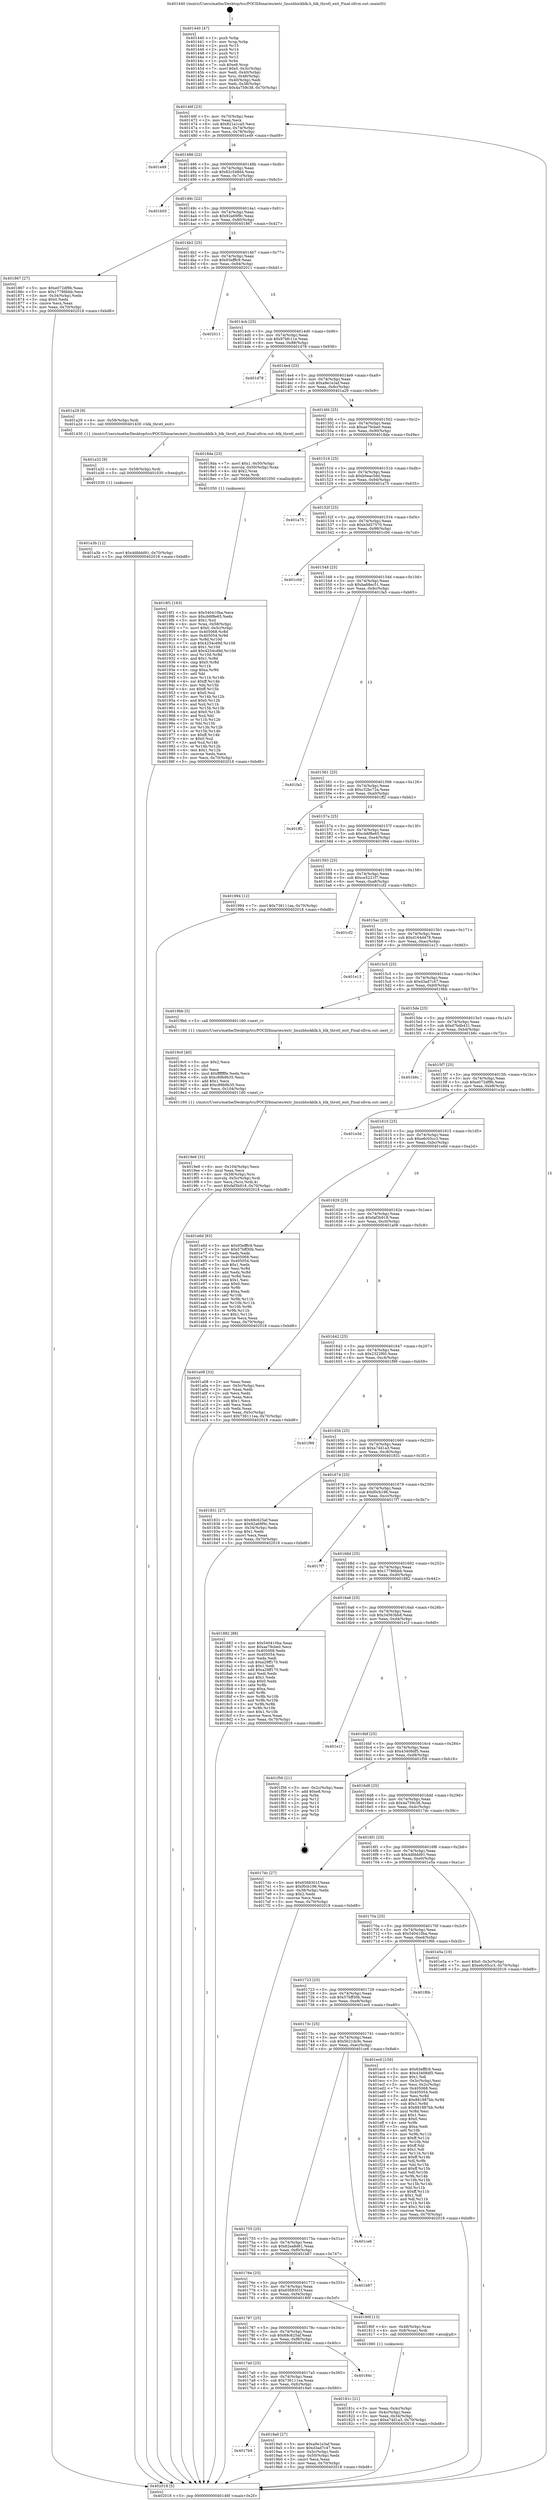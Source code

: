 digraph "0x401440" {
  label = "0x401440 (/mnt/c/Users/mathe/Desktop/tcc/POCII/binaries/extr_linuxblockblk.h_blk_throtl_exit_Final-ollvm.out::main(0))"
  labelloc = "t"
  node[shape=record]

  Entry [label="",width=0.3,height=0.3,shape=circle,fillcolor=black,style=filled]
  "0x40146f" [label="{
     0x40146f [23]\l
     | [instrs]\l
     &nbsp;&nbsp;0x40146f \<+3\>: mov -0x70(%rbp),%eax\l
     &nbsp;&nbsp;0x401472 \<+2\>: mov %eax,%ecx\l
     &nbsp;&nbsp;0x401474 \<+6\>: sub $0x821a1ca5,%ecx\l
     &nbsp;&nbsp;0x40147a \<+3\>: mov %eax,-0x74(%rbp)\l
     &nbsp;&nbsp;0x40147d \<+3\>: mov %ecx,-0x78(%rbp)\l
     &nbsp;&nbsp;0x401480 \<+6\>: je 0000000000401e49 \<main+0xa09\>\l
  }"]
  "0x401e49" [label="{
     0x401e49\l
  }", style=dashed]
  "0x401486" [label="{
     0x401486 [22]\l
     | [instrs]\l
     &nbsp;&nbsp;0x401486 \<+5\>: jmp 000000000040148b \<main+0x4b\>\l
     &nbsp;&nbsp;0x40148b \<+3\>: mov -0x74(%rbp),%eax\l
     &nbsp;&nbsp;0x40148e \<+5\>: sub $0x82c548d4,%eax\l
     &nbsp;&nbsp;0x401493 \<+3\>: mov %eax,-0x7c(%rbp)\l
     &nbsp;&nbsp;0x401496 \<+6\>: je 0000000000401b05 \<main+0x6c5\>\l
  }"]
  Exit [label="",width=0.3,height=0.3,shape=circle,fillcolor=black,style=filled,peripheries=2]
  "0x401b05" [label="{
     0x401b05\l
  }", style=dashed]
  "0x40149c" [label="{
     0x40149c [22]\l
     | [instrs]\l
     &nbsp;&nbsp;0x40149c \<+5\>: jmp 00000000004014a1 \<main+0x61\>\l
     &nbsp;&nbsp;0x4014a1 \<+3\>: mov -0x74(%rbp),%eax\l
     &nbsp;&nbsp;0x4014a4 \<+5\>: sub $0x92a69f9c,%eax\l
     &nbsp;&nbsp;0x4014a9 \<+3\>: mov %eax,-0x80(%rbp)\l
     &nbsp;&nbsp;0x4014ac \<+6\>: je 0000000000401867 \<main+0x427\>\l
  }"]
  "0x401a3b" [label="{
     0x401a3b [12]\l
     | [instrs]\l
     &nbsp;&nbsp;0x401a3b \<+7\>: movl $0x4dfddd91,-0x70(%rbp)\l
     &nbsp;&nbsp;0x401a42 \<+5\>: jmp 0000000000402018 \<main+0xbd8\>\l
  }"]
  "0x401867" [label="{
     0x401867 [27]\l
     | [instrs]\l
     &nbsp;&nbsp;0x401867 \<+5\>: mov $0xe072df9b,%eax\l
     &nbsp;&nbsp;0x40186c \<+5\>: mov $0x17786bbb,%ecx\l
     &nbsp;&nbsp;0x401871 \<+3\>: mov -0x34(%rbp),%edx\l
     &nbsp;&nbsp;0x401874 \<+3\>: cmp $0x0,%edx\l
     &nbsp;&nbsp;0x401877 \<+3\>: cmove %ecx,%eax\l
     &nbsp;&nbsp;0x40187a \<+3\>: mov %eax,-0x70(%rbp)\l
     &nbsp;&nbsp;0x40187d \<+5\>: jmp 0000000000402018 \<main+0xbd8\>\l
  }"]
  "0x4014b2" [label="{
     0x4014b2 [25]\l
     | [instrs]\l
     &nbsp;&nbsp;0x4014b2 \<+5\>: jmp 00000000004014b7 \<main+0x77\>\l
     &nbsp;&nbsp;0x4014b7 \<+3\>: mov -0x74(%rbp),%eax\l
     &nbsp;&nbsp;0x4014ba \<+5\>: sub $0x93efffc9,%eax\l
     &nbsp;&nbsp;0x4014bf \<+6\>: mov %eax,-0x84(%rbp)\l
     &nbsp;&nbsp;0x4014c5 \<+6\>: je 0000000000402011 \<main+0xbd1\>\l
  }"]
  "0x401a32" [label="{
     0x401a32 [9]\l
     | [instrs]\l
     &nbsp;&nbsp;0x401a32 \<+4\>: mov -0x58(%rbp),%rdi\l
     &nbsp;&nbsp;0x401a36 \<+5\>: call 0000000000401030 \<free@plt\>\l
     | [calls]\l
     &nbsp;&nbsp;0x401030 \{1\} (unknown)\l
  }"]
  "0x402011" [label="{
     0x402011\l
  }", style=dashed]
  "0x4014cb" [label="{
     0x4014cb [25]\l
     | [instrs]\l
     &nbsp;&nbsp;0x4014cb \<+5\>: jmp 00000000004014d0 \<main+0x90\>\l
     &nbsp;&nbsp;0x4014d0 \<+3\>: mov -0x74(%rbp),%eax\l
     &nbsp;&nbsp;0x4014d3 \<+5\>: sub $0x97bfc11e,%eax\l
     &nbsp;&nbsp;0x4014d8 \<+6\>: mov %eax,-0x88(%rbp)\l
     &nbsp;&nbsp;0x4014de \<+6\>: je 0000000000401d78 \<main+0x938\>\l
  }"]
  "0x4019e8" [label="{
     0x4019e8 [32]\l
     | [instrs]\l
     &nbsp;&nbsp;0x4019e8 \<+6\>: mov -0x104(%rbp),%ecx\l
     &nbsp;&nbsp;0x4019ee \<+3\>: imul %eax,%ecx\l
     &nbsp;&nbsp;0x4019f1 \<+4\>: mov -0x58(%rbp),%rsi\l
     &nbsp;&nbsp;0x4019f5 \<+4\>: movslq -0x5c(%rbp),%rdi\l
     &nbsp;&nbsp;0x4019f9 \<+3\>: mov %ecx,(%rsi,%rdi,4)\l
     &nbsp;&nbsp;0x4019fc \<+7\>: movl $0xfaf3b918,-0x70(%rbp)\l
     &nbsp;&nbsp;0x401a03 \<+5\>: jmp 0000000000402018 \<main+0xbd8\>\l
  }"]
  "0x401d78" [label="{
     0x401d78\l
  }", style=dashed]
  "0x4014e4" [label="{
     0x4014e4 [25]\l
     | [instrs]\l
     &nbsp;&nbsp;0x4014e4 \<+5\>: jmp 00000000004014e9 \<main+0xa9\>\l
     &nbsp;&nbsp;0x4014e9 \<+3\>: mov -0x74(%rbp),%eax\l
     &nbsp;&nbsp;0x4014ec \<+5\>: sub $0xa9e1e3af,%eax\l
     &nbsp;&nbsp;0x4014f1 \<+6\>: mov %eax,-0x8c(%rbp)\l
     &nbsp;&nbsp;0x4014f7 \<+6\>: je 0000000000401a29 \<main+0x5e9\>\l
  }"]
  "0x4019c0" [label="{
     0x4019c0 [40]\l
     | [instrs]\l
     &nbsp;&nbsp;0x4019c0 \<+5\>: mov $0x2,%ecx\l
     &nbsp;&nbsp;0x4019c5 \<+1\>: cltd\l
     &nbsp;&nbsp;0x4019c6 \<+2\>: idiv %ecx\l
     &nbsp;&nbsp;0x4019c8 \<+6\>: imul $0xfffffffe,%edx,%ecx\l
     &nbsp;&nbsp;0x4019ce \<+6\>: sub $0xc89b9b35,%ecx\l
     &nbsp;&nbsp;0x4019d4 \<+3\>: add $0x1,%ecx\l
     &nbsp;&nbsp;0x4019d7 \<+6\>: add $0xc89b9b35,%ecx\l
     &nbsp;&nbsp;0x4019dd \<+6\>: mov %ecx,-0x104(%rbp)\l
     &nbsp;&nbsp;0x4019e3 \<+5\>: call 0000000000401160 \<next_i\>\l
     | [calls]\l
     &nbsp;&nbsp;0x401160 \{1\} (/mnt/c/Users/mathe/Desktop/tcc/POCII/binaries/extr_linuxblockblk.h_blk_throtl_exit_Final-ollvm.out::next_i)\l
  }"]
  "0x401a29" [label="{
     0x401a29 [9]\l
     | [instrs]\l
     &nbsp;&nbsp;0x401a29 \<+4\>: mov -0x58(%rbp),%rdi\l
     &nbsp;&nbsp;0x401a2d \<+5\>: call 0000000000401430 \<blk_throtl_exit\>\l
     | [calls]\l
     &nbsp;&nbsp;0x401430 \{1\} (/mnt/c/Users/mathe/Desktop/tcc/POCII/binaries/extr_linuxblockblk.h_blk_throtl_exit_Final-ollvm.out::blk_throtl_exit)\l
  }"]
  "0x4014fd" [label="{
     0x4014fd [25]\l
     | [instrs]\l
     &nbsp;&nbsp;0x4014fd \<+5\>: jmp 0000000000401502 \<main+0xc2\>\l
     &nbsp;&nbsp;0x401502 \<+3\>: mov -0x74(%rbp),%eax\l
     &nbsp;&nbsp;0x401505 \<+5\>: sub $0xae79cbe0,%eax\l
     &nbsp;&nbsp;0x40150a \<+6\>: mov %eax,-0x90(%rbp)\l
     &nbsp;&nbsp;0x401510 \<+6\>: je 00000000004018da \<main+0x49a\>\l
  }"]
  "0x4017b9" [label="{
     0x4017b9\l
  }", style=dashed]
  "0x4018da" [label="{
     0x4018da [23]\l
     | [instrs]\l
     &nbsp;&nbsp;0x4018da \<+7\>: movl $0x1,-0x50(%rbp)\l
     &nbsp;&nbsp;0x4018e1 \<+4\>: movslq -0x50(%rbp),%rax\l
     &nbsp;&nbsp;0x4018e5 \<+4\>: shl $0x2,%rax\l
     &nbsp;&nbsp;0x4018e9 \<+3\>: mov %rax,%rdi\l
     &nbsp;&nbsp;0x4018ec \<+5\>: call 0000000000401050 \<malloc@plt\>\l
     | [calls]\l
     &nbsp;&nbsp;0x401050 \{1\} (unknown)\l
  }"]
  "0x401516" [label="{
     0x401516 [25]\l
     | [instrs]\l
     &nbsp;&nbsp;0x401516 \<+5\>: jmp 000000000040151b \<main+0xdb\>\l
     &nbsp;&nbsp;0x40151b \<+3\>: mov -0x74(%rbp),%eax\l
     &nbsp;&nbsp;0x40151e \<+5\>: sub $0xb0eac5dd,%eax\l
     &nbsp;&nbsp;0x401523 \<+6\>: mov %eax,-0x94(%rbp)\l
     &nbsp;&nbsp;0x401529 \<+6\>: je 0000000000401a75 \<main+0x635\>\l
  }"]
  "0x4019a0" [label="{
     0x4019a0 [27]\l
     | [instrs]\l
     &nbsp;&nbsp;0x4019a0 \<+5\>: mov $0xa9e1e3af,%eax\l
     &nbsp;&nbsp;0x4019a5 \<+5\>: mov $0xd3ad7c47,%ecx\l
     &nbsp;&nbsp;0x4019aa \<+3\>: mov -0x5c(%rbp),%edx\l
     &nbsp;&nbsp;0x4019ad \<+3\>: cmp -0x50(%rbp),%edx\l
     &nbsp;&nbsp;0x4019b0 \<+3\>: cmovl %ecx,%eax\l
     &nbsp;&nbsp;0x4019b3 \<+3\>: mov %eax,-0x70(%rbp)\l
     &nbsp;&nbsp;0x4019b6 \<+5\>: jmp 0000000000402018 \<main+0xbd8\>\l
  }"]
  "0x401a75" [label="{
     0x401a75\l
  }", style=dashed]
  "0x40152f" [label="{
     0x40152f [25]\l
     | [instrs]\l
     &nbsp;&nbsp;0x40152f \<+5\>: jmp 0000000000401534 \<main+0xf4\>\l
     &nbsp;&nbsp;0x401534 \<+3\>: mov -0x74(%rbp),%eax\l
     &nbsp;&nbsp;0x401537 \<+5\>: sub $0xb3d57570,%eax\l
     &nbsp;&nbsp;0x40153c \<+6\>: mov %eax,-0x98(%rbp)\l
     &nbsp;&nbsp;0x401542 \<+6\>: je 0000000000401c0d \<main+0x7cd\>\l
  }"]
  "0x4017a0" [label="{
     0x4017a0 [25]\l
     | [instrs]\l
     &nbsp;&nbsp;0x4017a0 \<+5\>: jmp 00000000004017a5 \<main+0x365\>\l
     &nbsp;&nbsp;0x4017a5 \<+3\>: mov -0x74(%rbp),%eax\l
     &nbsp;&nbsp;0x4017a8 \<+5\>: sub $0x736111ea,%eax\l
     &nbsp;&nbsp;0x4017ad \<+6\>: mov %eax,-0xfc(%rbp)\l
     &nbsp;&nbsp;0x4017b3 \<+6\>: je 00000000004019a0 \<main+0x560\>\l
  }"]
  "0x401c0d" [label="{
     0x401c0d\l
  }", style=dashed]
  "0x401548" [label="{
     0x401548 [25]\l
     | [instrs]\l
     &nbsp;&nbsp;0x401548 \<+5\>: jmp 000000000040154d \<main+0x10d\>\l
     &nbsp;&nbsp;0x40154d \<+3\>: mov -0x74(%rbp),%eax\l
     &nbsp;&nbsp;0x401550 \<+5\>: sub $0xba68ec51,%eax\l
     &nbsp;&nbsp;0x401555 \<+6\>: mov %eax,-0x9c(%rbp)\l
     &nbsp;&nbsp;0x40155b \<+6\>: je 0000000000401fa5 \<main+0xb65\>\l
  }"]
  "0x40184c" [label="{
     0x40184c\l
  }", style=dashed]
  "0x401fa5" [label="{
     0x401fa5\l
  }", style=dashed]
  "0x401561" [label="{
     0x401561 [25]\l
     | [instrs]\l
     &nbsp;&nbsp;0x401561 \<+5\>: jmp 0000000000401566 \<main+0x126\>\l
     &nbsp;&nbsp;0x401566 \<+3\>: mov -0x74(%rbp),%eax\l
     &nbsp;&nbsp;0x401569 \<+5\>: sub $0xc32bc72a,%eax\l
     &nbsp;&nbsp;0x40156e \<+6\>: mov %eax,-0xa0(%rbp)\l
     &nbsp;&nbsp;0x401574 \<+6\>: je 0000000000401ff2 \<main+0xbb2\>\l
  }"]
  "0x4018f1" [label="{
     0x4018f1 [163]\l
     | [instrs]\l
     &nbsp;&nbsp;0x4018f1 \<+5\>: mov $0x540410ba,%ecx\l
     &nbsp;&nbsp;0x4018f6 \<+5\>: mov $0xcb6f8e65,%edx\l
     &nbsp;&nbsp;0x4018fb \<+3\>: mov $0x1,%sil\l
     &nbsp;&nbsp;0x4018fe \<+4\>: mov %rax,-0x58(%rbp)\l
     &nbsp;&nbsp;0x401902 \<+7\>: movl $0x0,-0x5c(%rbp)\l
     &nbsp;&nbsp;0x401909 \<+8\>: mov 0x405068,%r8d\l
     &nbsp;&nbsp;0x401911 \<+8\>: mov 0x405054,%r9d\l
     &nbsp;&nbsp;0x401919 \<+3\>: mov %r8d,%r10d\l
     &nbsp;&nbsp;0x40191c \<+7\>: sub $0x4254cd9d,%r10d\l
     &nbsp;&nbsp;0x401923 \<+4\>: sub $0x1,%r10d\l
     &nbsp;&nbsp;0x401927 \<+7\>: add $0x4254cd9d,%r10d\l
     &nbsp;&nbsp;0x40192e \<+4\>: imul %r10d,%r8d\l
     &nbsp;&nbsp;0x401932 \<+4\>: and $0x1,%r8d\l
     &nbsp;&nbsp;0x401936 \<+4\>: cmp $0x0,%r8d\l
     &nbsp;&nbsp;0x40193a \<+4\>: sete %r11b\l
     &nbsp;&nbsp;0x40193e \<+4\>: cmp $0xa,%r9d\l
     &nbsp;&nbsp;0x401942 \<+3\>: setl %bl\l
     &nbsp;&nbsp;0x401945 \<+3\>: mov %r11b,%r14b\l
     &nbsp;&nbsp;0x401948 \<+4\>: xor $0xff,%r14b\l
     &nbsp;&nbsp;0x40194c \<+3\>: mov %bl,%r15b\l
     &nbsp;&nbsp;0x40194f \<+4\>: xor $0xff,%r15b\l
     &nbsp;&nbsp;0x401953 \<+4\>: xor $0x0,%sil\l
     &nbsp;&nbsp;0x401957 \<+3\>: mov %r14b,%r12b\l
     &nbsp;&nbsp;0x40195a \<+4\>: and $0x0,%r12b\l
     &nbsp;&nbsp;0x40195e \<+3\>: and %sil,%r11b\l
     &nbsp;&nbsp;0x401961 \<+3\>: mov %r15b,%r13b\l
     &nbsp;&nbsp;0x401964 \<+4\>: and $0x0,%r13b\l
     &nbsp;&nbsp;0x401968 \<+3\>: and %sil,%bl\l
     &nbsp;&nbsp;0x40196b \<+3\>: or %r11b,%r12b\l
     &nbsp;&nbsp;0x40196e \<+3\>: or %bl,%r13b\l
     &nbsp;&nbsp;0x401971 \<+3\>: xor %r13b,%r12b\l
     &nbsp;&nbsp;0x401974 \<+3\>: or %r15b,%r14b\l
     &nbsp;&nbsp;0x401977 \<+4\>: xor $0xff,%r14b\l
     &nbsp;&nbsp;0x40197b \<+4\>: or $0x0,%sil\l
     &nbsp;&nbsp;0x40197f \<+3\>: and %sil,%r14b\l
     &nbsp;&nbsp;0x401982 \<+3\>: or %r14b,%r12b\l
     &nbsp;&nbsp;0x401985 \<+4\>: test $0x1,%r12b\l
     &nbsp;&nbsp;0x401989 \<+3\>: cmovne %edx,%ecx\l
     &nbsp;&nbsp;0x40198c \<+3\>: mov %ecx,-0x70(%rbp)\l
     &nbsp;&nbsp;0x40198f \<+5\>: jmp 0000000000402018 \<main+0xbd8\>\l
  }"]
  "0x401ff2" [label="{
     0x401ff2\l
  }", style=dashed]
  "0x40157a" [label="{
     0x40157a [25]\l
     | [instrs]\l
     &nbsp;&nbsp;0x40157a \<+5\>: jmp 000000000040157f \<main+0x13f\>\l
     &nbsp;&nbsp;0x40157f \<+3\>: mov -0x74(%rbp),%eax\l
     &nbsp;&nbsp;0x401582 \<+5\>: sub $0xcb6f8e65,%eax\l
     &nbsp;&nbsp;0x401587 \<+6\>: mov %eax,-0xa4(%rbp)\l
     &nbsp;&nbsp;0x40158d \<+6\>: je 0000000000401994 \<main+0x554\>\l
  }"]
  "0x40181c" [label="{
     0x40181c [21]\l
     | [instrs]\l
     &nbsp;&nbsp;0x40181c \<+3\>: mov %eax,-0x4c(%rbp)\l
     &nbsp;&nbsp;0x40181f \<+3\>: mov -0x4c(%rbp),%eax\l
     &nbsp;&nbsp;0x401822 \<+3\>: mov %eax,-0x34(%rbp)\l
     &nbsp;&nbsp;0x401825 \<+7\>: movl $0xa74d1a3,-0x70(%rbp)\l
     &nbsp;&nbsp;0x40182c \<+5\>: jmp 0000000000402018 \<main+0xbd8\>\l
  }"]
  "0x401994" [label="{
     0x401994 [12]\l
     | [instrs]\l
     &nbsp;&nbsp;0x401994 \<+7\>: movl $0x736111ea,-0x70(%rbp)\l
     &nbsp;&nbsp;0x40199b \<+5\>: jmp 0000000000402018 \<main+0xbd8\>\l
  }"]
  "0x401593" [label="{
     0x401593 [25]\l
     | [instrs]\l
     &nbsp;&nbsp;0x401593 \<+5\>: jmp 0000000000401598 \<main+0x158\>\l
     &nbsp;&nbsp;0x401598 \<+3\>: mov -0x74(%rbp),%eax\l
     &nbsp;&nbsp;0x40159b \<+5\>: sub $0xce5221f7,%eax\l
     &nbsp;&nbsp;0x4015a0 \<+6\>: mov %eax,-0xa8(%rbp)\l
     &nbsp;&nbsp;0x4015a6 \<+6\>: je 0000000000401cf2 \<main+0x8b2\>\l
  }"]
  "0x401787" [label="{
     0x401787 [25]\l
     | [instrs]\l
     &nbsp;&nbsp;0x401787 \<+5\>: jmp 000000000040178c \<main+0x34c\>\l
     &nbsp;&nbsp;0x40178c \<+3\>: mov -0x74(%rbp),%eax\l
     &nbsp;&nbsp;0x40178f \<+5\>: sub $0x68c625af,%eax\l
     &nbsp;&nbsp;0x401794 \<+6\>: mov %eax,-0xf8(%rbp)\l
     &nbsp;&nbsp;0x40179a \<+6\>: je 000000000040184c \<main+0x40c\>\l
  }"]
  "0x401cf2" [label="{
     0x401cf2\l
  }", style=dashed]
  "0x4015ac" [label="{
     0x4015ac [25]\l
     | [instrs]\l
     &nbsp;&nbsp;0x4015ac \<+5\>: jmp 00000000004015b1 \<main+0x171\>\l
     &nbsp;&nbsp;0x4015b1 \<+3\>: mov -0x74(%rbp),%eax\l
     &nbsp;&nbsp;0x4015b4 \<+5\>: sub $0xd164d478,%eax\l
     &nbsp;&nbsp;0x4015b9 \<+6\>: mov %eax,-0xac(%rbp)\l
     &nbsp;&nbsp;0x4015bf \<+6\>: je 0000000000401e13 \<main+0x9d3\>\l
  }"]
  "0x40180f" [label="{
     0x40180f [13]\l
     | [instrs]\l
     &nbsp;&nbsp;0x40180f \<+4\>: mov -0x48(%rbp),%rax\l
     &nbsp;&nbsp;0x401813 \<+4\>: mov 0x8(%rax),%rdi\l
     &nbsp;&nbsp;0x401817 \<+5\>: call 0000000000401060 \<atoi@plt\>\l
     | [calls]\l
     &nbsp;&nbsp;0x401060 \{1\} (unknown)\l
  }"]
  "0x401e13" [label="{
     0x401e13\l
  }", style=dashed]
  "0x4015c5" [label="{
     0x4015c5 [25]\l
     | [instrs]\l
     &nbsp;&nbsp;0x4015c5 \<+5\>: jmp 00000000004015ca \<main+0x18a\>\l
     &nbsp;&nbsp;0x4015ca \<+3\>: mov -0x74(%rbp),%eax\l
     &nbsp;&nbsp;0x4015cd \<+5\>: sub $0xd3ad7c47,%eax\l
     &nbsp;&nbsp;0x4015d2 \<+6\>: mov %eax,-0xb0(%rbp)\l
     &nbsp;&nbsp;0x4015d8 \<+6\>: je 00000000004019bb \<main+0x57b\>\l
  }"]
  "0x40176e" [label="{
     0x40176e [25]\l
     | [instrs]\l
     &nbsp;&nbsp;0x40176e \<+5\>: jmp 0000000000401773 \<main+0x333\>\l
     &nbsp;&nbsp;0x401773 \<+3\>: mov -0x74(%rbp),%eax\l
     &nbsp;&nbsp;0x401776 \<+5\>: sub $0x6568301f,%eax\l
     &nbsp;&nbsp;0x40177b \<+6\>: mov %eax,-0xf4(%rbp)\l
     &nbsp;&nbsp;0x401781 \<+6\>: je 000000000040180f \<main+0x3cf\>\l
  }"]
  "0x4019bb" [label="{
     0x4019bb [5]\l
     | [instrs]\l
     &nbsp;&nbsp;0x4019bb \<+5\>: call 0000000000401160 \<next_i\>\l
     | [calls]\l
     &nbsp;&nbsp;0x401160 \{1\} (/mnt/c/Users/mathe/Desktop/tcc/POCII/binaries/extr_linuxblockblk.h_blk_throtl_exit_Final-ollvm.out::next_i)\l
  }"]
  "0x4015de" [label="{
     0x4015de [25]\l
     | [instrs]\l
     &nbsp;&nbsp;0x4015de \<+5\>: jmp 00000000004015e3 \<main+0x1a3\>\l
     &nbsp;&nbsp;0x4015e3 \<+3\>: mov -0x74(%rbp),%eax\l
     &nbsp;&nbsp;0x4015e6 \<+5\>: sub $0xd7bdb431,%eax\l
     &nbsp;&nbsp;0x4015eb \<+6\>: mov %eax,-0xb4(%rbp)\l
     &nbsp;&nbsp;0x4015f1 \<+6\>: je 0000000000401b6c \<main+0x72c\>\l
  }"]
  "0x401b87" [label="{
     0x401b87\l
  }", style=dashed]
  "0x401b6c" [label="{
     0x401b6c\l
  }", style=dashed]
  "0x4015f7" [label="{
     0x4015f7 [25]\l
     | [instrs]\l
     &nbsp;&nbsp;0x4015f7 \<+5\>: jmp 00000000004015fc \<main+0x1bc\>\l
     &nbsp;&nbsp;0x4015fc \<+3\>: mov -0x74(%rbp),%eax\l
     &nbsp;&nbsp;0x4015ff \<+5\>: sub $0xe072df9b,%eax\l
     &nbsp;&nbsp;0x401604 \<+6\>: mov %eax,-0xb8(%rbp)\l
     &nbsp;&nbsp;0x40160a \<+6\>: je 0000000000401e3d \<main+0x9fd\>\l
  }"]
  "0x401755" [label="{
     0x401755 [25]\l
     | [instrs]\l
     &nbsp;&nbsp;0x401755 \<+5\>: jmp 000000000040175a \<main+0x31a\>\l
     &nbsp;&nbsp;0x40175a \<+3\>: mov -0x74(%rbp),%eax\l
     &nbsp;&nbsp;0x40175d \<+5\>: sub $0x62ea8d61,%eax\l
     &nbsp;&nbsp;0x401762 \<+6\>: mov %eax,-0xf0(%rbp)\l
     &nbsp;&nbsp;0x401768 \<+6\>: je 0000000000401b87 \<main+0x747\>\l
  }"]
  "0x401e3d" [label="{
     0x401e3d\l
  }", style=dashed]
  "0x401610" [label="{
     0x401610 [25]\l
     | [instrs]\l
     &nbsp;&nbsp;0x401610 \<+5\>: jmp 0000000000401615 \<main+0x1d5\>\l
     &nbsp;&nbsp;0x401615 \<+3\>: mov -0x74(%rbp),%eax\l
     &nbsp;&nbsp;0x401618 \<+5\>: sub $0xe6c05cc3,%eax\l
     &nbsp;&nbsp;0x40161d \<+6\>: mov %eax,-0xbc(%rbp)\l
     &nbsp;&nbsp;0x401623 \<+6\>: je 0000000000401e6d \<main+0xa2d\>\l
  }"]
  "0x401ce6" [label="{
     0x401ce6\l
  }", style=dashed]
  "0x401e6d" [label="{
     0x401e6d [83]\l
     | [instrs]\l
     &nbsp;&nbsp;0x401e6d \<+5\>: mov $0x93efffc9,%eax\l
     &nbsp;&nbsp;0x401e72 \<+5\>: mov $0x57bff30b,%ecx\l
     &nbsp;&nbsp;0x401e77 \<+2\>: xor %edx,%edx\l
     &nbsp;&nbsp;0x401e79 \<+7\>: mov 0x405068,%esi\l
     &nbsp;&nbsp;0x401e80 \<+7\>: mov 0x405054,%edi\l
     &nbsp;&nbsp;0x401e87 \<+3\>: sub $0x1,%edx\l
     &nbsp;&nbsp;0x401e8a \<+3\>: mov %esi,%r8d\l
     &nbsp;&nbsp;0x401e8d \<+3\>: add %edx,%r8d\l
     &nbsp;&nbsp;0x401e90 \<+4\>: imul %r8d,%esi\l
     &nbsp;&nbsp;0x401e94 \<+3\>: and $0x1,%esi\l
     &nbsp;&nbsp;0x401e97 \<+3\>: cmp $0x0,%esi\l
     &nbsp;&nbsp;0x401e9a \<+4\>: sete %r9b\l
     &nbsp;&nbsp;0x401e9e \<+3\>: cmp $0xa,%edi\l
     &nbsp;&nbsp;0x401ea1 \<+4\>: setl %r10b\l
     &nbsp;&nbsp;0x401ea5 \<+3\>: mov %r9b,%r11b\l
     &nbsp;&nbsp;0x401ea8 \<+3\>: and %r10b,%r11b\l
     &nbsp;&nbsp;0x401eab \<+3\>: xor %r10b,%r9b\l
     &nbsp;&nbsp;0x401eae \<+3\>: or %r9b,%r11b\l
     &nbsp;&nbsp;0x401eb1 \<+4\>: test $0x1,%r11b\l
     &nbsp;&nbsp;0x401eb5 \<+3\>: cmovne %ecx,%eax\l
     &nbsp;&nbsp;0x401eb8 \<+3\>: mov %eax,-0x70(%rbp)\l
     &nbsp;&nbsp;0x401ebb \<+5\>: jmp 0000000000402018 \<main+0xbd8\>\l
  }"]
  "0x401629" [label="{
     0x401629 [25]\l
     | [instrs]\l
     &nbsp;&nbsp;0x401629 \<+5\>: jmp 000000000040162e \<main+0x1ee\>\l
     &nbsp;&nbsp;0x40162e \<+3\>: mov -0x74(%rbp),%eax\l
     &nbsp;&nbsp;0x401631 \<+5\>: sub $0xfaf3b918,%eax\l
     &nbsp;&nbsp;0x401636 \<+6\>: mov %eax,-0xc0(%rbp)\l
     &nbsp;&nbsp;0x40163c \<+6\>: je 0000000000401a08 \<main+0x5c8\>\l
  }"]
  "0x40173c" [label="{
     0x40173c [25]\l
     | [instrs]\l
     &nbsp;&nbsp;0x40173c \<+5\>: jmp 0000000000401741 \<main+0x301\>\l
     &nbsp;&nbsp;0x401741 \<+3\>: mov -0x74(%rbp),%eax\l
     &nbsp;&nbsp;0x401744 \<+5\>: sub $0x5b21dc9c,%eax\l
     &nbsp;&nbsp;0x401749 \<+6\>: mov %eax,-0xec(%rbp)\l
     &nbsp;&nbsp;0x40174f \<+6\>: je 0000000000401ce6 \<main+0x8a6\>\l
  }"]
  "0x401a08" [label="{
     0x401a08 [33]\l
     | [instrs]\l
     &nbsp;&nbsp;0x401a08 \<+2\>: xor %eax,%eax\l
     &nbsp;&nbsp;0x401a0a \<+3\>: mov -0x5c(%rbp),%ecx\l
     &nbsp;&nbsp;0x401a0d \<+2\>: mov %eax,%edx\l
     &nbsp;&nbsp;0x401a0f \<+2\>: sub %ecx,%edx\l
     &nbsp;&nbsp;0x401a11 \<+2\>: mov %eax,%ecx\l
     &nbsp;&nbsp;0x401a13 \<+3\>: sub $0x1,%ecx\l
     &nbsp;&nbsp;0x401a16 \<+2\>: add %ecx,%edx\l
     &nbsp;&nbsp;0x401a18 \<+2\>: sub %edx,%eax\l
     &nbsp;&nbsp;0x401a1a \<+3\>: mov %eax,-0x5c(%rbp)\l
     &nbsp;&nbsp;0x401a1d \<+7\>: movl $0x736111ea,-0x70(%rbp)\l
     &nbsp;&nbsp;0x401a24 \<+5\>: jmp 0000000000402018 \<main+0xbd8\>\l
  }"]
  "0x401642" [label="{
     0x401642 [25]\l
     | [instrs]\l
     &nbsp;&nbsp;0x401642 \<+5\>: jmp 0000000000401647 \<main+0x207\>\l
     &nbsp;&nbsp;0x401647 \<+3\>: mov -0x74(%rbp),%eax\l
     &nbsp;&nbsp;0x40164a \<+5\>: sub $0x2322f60,%eax\l
     &nbsp;&nbsp;0x40164f \<+6\>: mov %eax,-0xc4(%rbp)\l
     &nbsp;&nbsp;0x401655 \<+6\>: je 0000000000401f99 \<main+0xb59\>\l
  }"]
  "0x401ec0" [label="{
     0x401ec0 [150]\l
     | [instrs]\l
     &nbsp;&nbsp;0x401ec0 \<+5\>: mov $0x93efffc9,%eax\l
     &nbsp;&nbsp;0x401ec5 \<+5\>: mov $0x43408df5,%ecx\l
     &nbsp;&nbsp;0x401eca \<+2\>: mov $0x1,%dl\l
     &nbsp;&nbsp;0x401ecc \<+3\>: mov -0x3c(%rbp),%esi\l
     &nbsp;&nbsp;0x401ecf \<+3\>: mov %esi,-0x2c(%rbp)\l
     &nbsp;&nbsp;0x401ed2 \<+7\>: mov 0x405068,%esi\l
     &nbsp;&nbsp;0x401ed9 \<+7\>: mov 0x405054,%edi\l
     &nbsp;&nbsp;0x401ee0 \<+3\>: mov %esi,%r8d\l
     &nbsp;&nbsp;0x401ee3 \<+7\>: add $0x881887bb,%r8d\l
     &nbsp;&nbsp;0x401eea \<+4\>: sub $0x1,%r8d\l
     &nbsp;&nbsp;0x401eee \<+7\>: sub $0x881887bb,%r8d\l
     &nbsp;&nbsp;0x401ef5 \<+4\>: imul %r8d,%esi\l
     &nbsp;&nbsp;0x401ef9 \<+3\>: and $0x1,%esi\l
     &nbsp;&nbsp;0x401efc \<+3\>: cmp $0x0,%esi\l
     &nbsp;&nbsp;0x401eff \<+4\>: sete %r9b\l
     &nbsp;&nbsp;0x401f03 \<+3\>: cmp $0xa,%edi\l
     &nbsp;&nbsp;0x401f06 \<+4\>: setl %r10b\l
     &nbsp;&nbsp;0x401f0a \<+3\>: mov %r9b,%r11b\l
     &nbsp;&nbsp;0x401f0d \<+4\>: xor $0xff,%r11b\l
     &nbsp;&nbsp;0x401f11 \<+3\>: mov %r10b,%bl\l
     &nbsp;&nbsp;0x401f14 \<+3\>: xor $0xff,%bl\l
     &nbsp;&nbsp;0x401f17 \<+3\>: xor $0x1,%dl\l
     &nbsp;&nbsp;0x401f1a \<+3\>: mov %r11b,%r14b\l
     &nbsp;&nbsp;0x401f1d \<+4\>: and $0xff,%r14b\l
     &nbsp;&nbsp;0x401f21 \<+3\>: and %dl,%r9b\l
     &nbsp;&nbsp;0x401f24 \<+3\>: mov %bl,%r15b\l
     &nbsp;&nbsp;0x401f27 \<+4\>: and $0xff,%r15b\l
     &nbsp;&nbsp;0x401f2b \<+3\>: and %dl,%r10b\l
     &nbsp;&nbsp;0x401f2e \<+3\>: or %r9b,%r14b\l
     &nbsp;&nbsp;0x401f31 \<+3\>: or %r10b,%r15b\l
     &nbsp;&nbsp;0x401f34 \<+3\>: xor %r15b,%r14b\l
     &nbsp;&nbsp;0x401f37 \<+3\>: or %bl,%r11b\l
     &nbsp;&nbsp;0x401f3a \<+4\>: xor $0xff,%r11b\l
     &nbsp;&nbsp;0x401f3e \<+3\>: or $0x1,%dl\l
     &nbsp;&nbsp;0x401f41 \<+3\>: and %dl,%r11b\l
     &nbsp;&nbsp;0x401f44 \<+3\>: or %r11b,%r14b\l
     &nbsp;&nbsp;0x401f47 \<+4\>: test $0x1,%r14b\l
     &nbsp;&nbsp;0x401f4b \<+3\>: cmovne %ecx,%eax\l
     &nbsp;&nbsp;0x401f4e \<+3\>: mov %eax,-0x70(%rbp)\l
     &nbsp;&nbsp;0x401f51 \<+5\>: jmp 0000000000402018 \<main+0xbd8\>\l
  }"]
  "0x401f99" [label="{
     0x401f99\l
  }", style=dashed]
  "0x40165b" [label="{
     0x40165b [25]\l
     | [instrs]\l
     &nbsp;&nbsp;0x40165b \<+5\>: jmp 0000000000401660 \<main+0x220\>\l
     &nbsp;&nbsp;0x401660 \<+3\>: mov -0x74(%rbp),%eax\l
     &nbsp;&nbsp;0x401663 \<+5\>: sub $0xa74d1a3,%eax\l
     &nbsp;&nbsp;0x401668 \<+6\>: mov %eax,-0xc8(%rbp)\l
     &nbsp;&nbsp;0x40166e \<+6\>: je 0000000000401831 \<main+0x3f1\>\l
  }"]
  "0x401723" [label="{
     0x401723 [25]\l
     | [instrs]\l
     &nbsp;&nbsp;0x401723 \<+5\>: jmp 0000000000401728 \<main+0x2e8\>\l
     &nbsp;&nbsp;0x401728 \<+3\>: mov -0x74(%rbp),%eax\l
     &nbsp;&nbsp;0x40172b \<+5\>: sub $0x57bff30b,%eax\l
     &nbsp;&nbsp;0x401730 \<+6\>: mov %eax,-0xe8(%rbp)\l
     &nbsp;&nbsp;0x401736 \<+6\>: je 0000000000401ec0 \<main+0xa80\>\l
  }"]
  "0x401831" [label="{
     0x401831 [27]\l
     | [instrs]\l
     &nbsp;&nbsp;0x401831 \<+5\>: mov $0x68c625af,%eax\l
     &nbsp;&nbsp;0x401836 \<+5\>: mov $0x92a69f9c,%ecx\l
     &nbsp;&nbsp;0x40183b \<+3\>: mov -0x34(%rbp),%edx\l
     &nbsp;&nbsp;0x40183e \<+3\>: cmp $0x1,%edx\l
     &nbsp;&nbsp;0x401841 \<+3\>: cmovl %ecx,%eax\l
     &nbsp;&nbsp;0x401844 \<+3\>: mov %eax,-0x70(%rbp)\l
     &nbsp;&nbsp;0x401847 \<+5\>: jmp 0000000000402018 \<main+0xbd8\>\l
  }"]
  "0x401674" [label="{
     0x401674 [25]\l
     | [instrs]\l
     &nbsp;&nbsp;0x401674 \<+5\>: jmp 0000000000401679 \<main+0x239\>\l
     &nbsp;&nbsp;0x401679 \<+3\>: mov -0x74(%rbp),%eax\l
     &nbsp;&nbsp;0x40167c \<+5\>: sub $0xf0cb196,%eax\l
     &nbsp;&nbsp;0x401681 \<+6\>: mov %eax,-0xcc(%rbp)\l
     &nbsp;&nbsp;0x401687 \<+6\>: je 00000000004017f7 \<main+0x3b7\>\l
  }"]
  "0x401f6b" [label="{
     0x401f6b\l
  }", style=dashed]
  "0x4017f7" [label="{
     0x4017f7\l
  }", style=dashed]
  "0x40168d" [label="{
     0x40168d [25]\l
     | [instrs]\l
     &nbsp;&nbsp;0x40168d \<+5\>: jmp 0000000000401692 \<main+0x252\>\l
     &nbsp;&nbsp;0x401692 \<+3\>: mov -0x74(%rbp),%eax\l
     &nbsp;&nbsp;0x401695 \<+5\>: sub $0x17786bbb,%eax\l
     &nbsp;&nbsp;0x40169a \<+6\>: mov %eax,-0xd0(%rbp)\l
     &nbsp;&nbsp;0x4016a0 \<+6\>: je 0000000000401882 \<main+0x442\>\l
  }"]
  "0x40170a" [label="{
     0x40170a [25]\l
     | [instrs]\l
     &nbsp;&nbsp;0x40170a \<+5\>: jmp 000000000040170f \<main+0x2cf\>\l
     &nbsp;&nbsp;0x40170f \<+3\>: mov -0x74(%rbp),%eax\l
     &nbsp;&nbsp;0x401712 \<+5\>: sub $0x540410ba,%eax\l
     &nbsp;&nbsp;0x401717 \<+6\>: mov %eax,-0xe4(%rbp)\l
     &nbsp;&nbsp;0x40171d \<+6\>: je 0000000000401f6b \<main+0xb2b\>\l
  }"]
  "0x401882" [label="{
     0x401882 [88]\l
     | [instrs]\l
     &nbsp;&nbsp;0x401882 \<+5\>: mov $0x540410ba,%eax\l
     &nbsp;&nbsp;0x401887 \<+5\>: mov $0xae79cbe0,%ecx\l
     &nbsp;&nbsp;0x40188c \<+7\>: mov 0x405068,%edx\l
     &nbsp;&nbsp;0x401893 \<+7\>: mov 0x405054,%esi\l
     &nbsp;&nbsp;0x40189a \<+2\>: mov %edx,%edi\l
     &nbsp;&nbsp;0x40189c \<+6\>: sub $0xa29ff170,%edi\l
     &nbsp;&nbsp;0x4018a2 \<+3\>: sub $0x1,%edi\l
     &nbsp;&nbsp;0x4018a5 \<+6\>: add $0xa29ff170,%edi\l
     &nbsp;&nbsp;0x4018ab \<+3\>: imul %edi,%edx\l
     &nbsp;&nbsp;0x4018ae \<+3\>: and $0x1,%edx\l
     &nbsp;&nbsp;0x4018b1 \<+3\>: cmp $0x0,%edx\l
     &nbsp;&nbsp;0x4018b4 \<+4\>: sete %r8b\l
     &nbsp;&nbsp;0x4018b8 \<+3\>: cmp $0xa,%esi\l
     &nbsp;&nbsp;0x4018bb \<+4\>: setl %r9b\l
     &nbsp;&nbsp;0x4018bf \<+3\>: mov %r8b,%r10b\l
     &nbsp;&nbsp;0x4018c2 \<+3\>: and %r9b,%r10b\l
     &nbsp;&nbsp;0x4018c5 \<+3\>: xor %r9b,%r8b\l
     &nbsp;&nbsp;0x4018c8 \<+3\>: or %r8b,%r10b\l
     &nbsp;&nbsp;0x4018cb \<+4\>: test $0x1,%r10b\l
     &nbsp;&nbsp;0x4018cf \<+3\>: cmovne %ecx,%eax\l
     &nbsp;&nbsp;0x4018d2 \<+3\>: mov %eax,-0x70(%rbp)\l
     &nbsp;&nbsp;0x4018d5 \<+5\>: jmp 0000000000402018 \<main+0xbd8\>\l
  }"]
  "0x4016a6" [label="{
     0x4016a6 [25]\l
     | [instrs]\l
     &nbsp;&nbsp;0x4016a6 \<+5\>: jmp 00000000004016ab \<main+0x26b\>\l
     &nbsp;&nbsp;0x4016ab \<+3\>: mov -0x74(%rbp),%eax\l
     &nbsp;&nbsp;0x4016ae \<+5\>: sub $0x34563bb8,%eax\l
     &nbsp;&nbsp;0x4016b3 \<+6\>: mov %eax,-0xd4(%rbp)\l
     &nbsp;&nbsp;0x4016b9 \<+6\>: je 0000000000401e1f \<main+0x9df\>\l
  }"]
  "0x401e5a" [label="{
     0x401e5a [19]\l
     | [instrs]\l
     &nbsp;&nbsp;0x401e5a \<+7\>: movl $0x0,-0x3c(%rbp)\l
     &nbsp;&nbsp;0x401e61 \<+7\>: movl $0xe6c05cc3,-0x70(%rbp)\l
     &nbsp;&nbsp;0x401e68 \<+5\>: jmp 0000000000402018 \<main+0xbd8\>\l
  }"]
  "0x401e1f" [label="{
     0x401e1f\l
  }", style=dashed]
  "0x4016bf" [label="{
     0x4016bf [25]\l
     | [instrs]\l
     &nbsp;&nbsp;0x4016bf \<+5\>: jmp 00000000004016c4 \<main+0x284\>\l
     &nbsp;&nbsp;0x4016c4 \<+3\>: mov -0x74(%rbp),%eax\l
     &nbsp;&nbsp;0x4016c7 \<+5\>: sub $0x43408df5,%eax\l
     &nbsp;&nbsp;0x4016cc \<+6\>: mov %eax,-0xd8(%rbp)\l
     &nbsp;&nbsp;0x4016d2 \<+6\>: je 0000000000401f56 \<main+0xb16\>\l
  }"]
  "0x401440" [label="{
     0x401440 [47]\l
     | [instrs]\l
     &nbsp;&nbsp;0x401440 \<+1\>: push %rbp\l
     &nbsp;&nbsp;0x401441 \<+3\>: mov %rsp,%rbp\l
     &nbsp;&nbsp;0x401444 \<+2\>: push %r15\l
     &nbsp;&nbsp;0x401446 \<+2\>: push %r14\l
     &nbsp;&nbsp;0x401448 \<+2\>: push %r13\l
     &nbsp;&nbsp;0x40144a \<+2\>: push %r12\l
     &nbsp;&nbsp;0x40144c \<+1\>: push %rbx\l
     &nbsp;&nbsp;0x40144d \<+7\>: sub $0xe8,%rsp\l
     &nbsp;&nbsp;0x401454 \<+7\>: movl $0x0,-0x3c(%rbp)\l
     &nbsp;&nbsp;0x40145b \<+3\>: mov %edi,-0x40(%rbp)\l
     &nbsp;&nbsp;0x40145e \<+4\>: mov %rsi,-0x48(%rbp)\l
     &nbsp;&nbsp;0x401462 \<+3\>: mov -0x40(%rbp),%edi\l
     &nbsp;&nbsp;0x401465 \<+3\>: mov %edi,-0x38(%rbp)\l
     &nbsp;&nbsp;0x401468 \<+7\>: movl $0x4a759c38,-0x70(%rbp)\l
  }"]
  "0x401f56" [label="{
     0x401f56 [21]\l
     | [instrs]\l
     &nbsp;&nbsp;0x401f56 \<+3\>: mov -0x2c(%rbp),%eax\l
     &nbsp;&nbsp;0x401f59 \<+7\>: add $0xe8,%rsp\l
     &nbsp;&nbsp;0x401f60 \<+1\>: pop %rbx\l
     &nbsp;&nbsp;0x401f61 \<+2\>: pop %r12\l
     &nbsp;&nbsp;0x401f63 \<+2\>: pop %r13\l
     &nbsp;&nbsp;0x401f65 \<+2\>: pop %r14\l
     &nbsp;&nbsp;0x401f67 \<+2\>: pop %r15\l
     &nbsp;&nbsp;0x401f69 \<+1\>: pop %rbp\l
     &nbsp;&nbsp;0x401f6a \<+1\>: ret\l
  }"]
  "0x4016d8" [label="{
     0x4016d8 [25]\l
     | [instrs]\l
     &nbsp;&nbsp;0x4016d8 \<+5\>: jmp 00000000004016dd \<main+0x29d\>\l
     &nbsp;&nbsp;0x4016dd \<+3\>: mov -0x74(%rbp),%eax\l
     &nbsp;&nbsp;0x4016e0 \<+5\>: sub $0x4a759c38,%eax\l
     &nbsp;&nbsp;0x4016e5 \<+6\>: mov %eax,-0xdc(%rbp)\l
     &nbsp;&nbsp;0x4016eb \<+6\>: je 00000000004017dc \<main+0x39c\>\l
  }"]
  "0x402018" [label="{
     0x402018 [5]\l
     | [instrs]\l
     &nbsp;&nbsp;0x402018 \<+5\>: jmp 000000000040146f \<main+0x2f\>\l
  }"]
  "0x4017dc" [label="{
     0x4017dc [27]\l
     | [instrs]\l
     &nbsp;&nbsp;0x4017dc \<+5\>: mov $0x6568301f,%eax\l
     &nbsp;&nbsp;0x4017e1 \<+5\>: mov $0xf0cb196,%ecx\l
     &nbsp;&nbsp;0x4017e6 \<+3\>: mov -0x38(%rbp),%edx\l
     &nbsp;&nbsp;0x4017e9 \<+3\>: cmp $0x2,%edx\l
     &nbsp;&nbsp;0x4017ec \<+3\>: cmovne %ecx,%eax\l
     &nbsp;&nbsp;0x4017ef \<+3\>: mov %eax,-0x70(%rbp)\l
     &nbsp;&nbsp;0x4017f2 \<+5\>: jmp 0000000000402018 \<main+0xbd8\>\l
  }"]
  "0x4016f1" [label="{
     0x4016f1 [25]\l
     | [instrs]\l
     &nbsp;&nbsp;0x4016f1 \<+5\>: jmp 00000000004016f6 \<main+0x2b6\>\l
     &nbsp;&nbsp;0x4016f6 \<+3\>: mov -0x74(%rbp),%eax\l
     &nbsp;&nbsp;0x4016f9 \<+5\>: sub $0x4dfddd91,%eax\l
     &nbsp;&nbsp;0x4016fe \<+6\>: mov %eax,-0xe0(%rbp)\l
     &nbsp;&nbsp;0x401704 \<+6\>: je 0000000000401e5a \<main+0xa1a\>\l
  }"]
  Entry -> "0x401440" [label=" 1"]
  "0x40146f" -> "0x401e49" [label=" 0"]
  "0x40146f" -> "0x401486" [label=" 16"]
  "0x401f56" -> Exit [label=" 1"]
  "0x401486" -> "0x401b05" [label=" 0"]
  "0x401486" -> "0x40149c" [label=" 16"]
  "0x401ec0" -> "0x402018" [label=" 1"]
  "0x40149c" -> "0x401867" [label=" 1"]
  "0x40149c" -> "0x4014b2" [label=" 15"]
  "0x401e6d" -> "0x402018" [label=" 1"]
  "0x4014b2" -> "0x402011" [label=" 0"]
  "0x4014b2" -> "0x4014cb" [label=" 15"]
  "0x401e5a" -> "0x402018" [label=" 1"]
  "0x4014cb" -> "0x401d78" [label=" 0"]
  "0x4014cb" -> "0x4014e4" [label=" 15"]
  "0x401a3b" -> "0x402018" [label=" 1"]
  "0x4014e4" -> "0x401a29" [label=" 1"]
  "0x4014e4" -> "0x4014fd" [label=" 14"]
  "0x401a32" -> "0x401a3b" [label=" 1"]
  "0x4014fd" -> "0x4018da" [label=" 1"]
  "0x4014fd" -> "0x401516" [label=" 13"]
  "0x401a29" -> "0x401a32" [label=" 1"]
  "0x401516" -> "0x401a75" [label=" 0"]
  "0x401516" -> "0x40152f" [label=" 13"]
  "0x401a08" -> "0x402018" [label=" 1"]
  "0x40152f" -> "0x401c0d" [label=" 0"]
  "0x40152f" -> "0x401548" [label=" 13"]
  "0x4019c0" -> "0x4019e8" [label=" 1"]
  "0x401548" -> "0x401fa5" [label=" 0"]
  "0x401548" -> "0x401561" [label=" 13"]
  "0x4019bb" -> "0x4019c0" [label=" 1"]
  "0x401561" -> "0x401ff2" [label=" 0"]
  "0x401561" -> "0x40157a" [label=" 13"]
  "0x4017a0" -> "0x4017b9" [label=" 0"]
  "0x40157a" -> "0x401994" [label=" 1"]
  "0x40157a" -> "0x401593" [label=" 12"]
  "0x4017a0" -> "0x4019a0" [label=" 2"]
  "0x401593" -> "0x401cf2" [label=" 0"]
  "0x401593" -> "0x4015ac" [label=" 12"]
  "0x4019e8" -> "0x402018" [label=" 1"]
  "0x4015ac" -> "0x401e13" [label=" 0"]
  "0x4015ac" -> "0x4015c5" [label=" 12"]
  "0x401787" -> "0x4017a0" [label=" 2"]
  "0x4015c5" -> "0x4019bb" [label=" 1"]
  "0x4015c5" -> "0x4015de" [label=" 11"]
  "0x4019a0" -> "0x402018" [label=" 2"]
  "0x4015de" -> "0x401b6c" [label=" 0"]
  "0x4015de" -> "0x4015f7" [label=" 11"]
  "0x401994" -> "0x402018" [label=" 1"]
  "0x4015f7" -> "0x401e3d" [label=" 0"]
  "0x4015f7" -> "0x401610" [label=" 11"]
  "0x4018da" -> "0x4018f1" [label=" 1"]
  "0x401610" -> "0x401e6d" [label=" 1"]
  "0x401610" -> "0x401629" [label=" 10"]
  "0x401882" -> "0x402018" [label=" 1"]
  "0x401629" -> "0x401a08" [label=" 1"]
  "0x401629" -> "0x401642" [label=" 9"]
  "0x401831" -> "0x402018" [label=" 1"]
  "0x401642" -> "0x401f99" [label=" 0"]
  "0x401642" -> "0x40165b" [label=" 9"]
  "0x40181c" -> "0x402018" [label=" 1"]
  "0x40165b" -> "0x401831" [label=" 1"]
  "0x40165b" -> "0x401674" [label=" 8"]
  "0x40176e" -> "0x401787" [label=" 2"]
  "0x401674" -> "0x4017f7" [label=" 0"]
  "0x401674" -> "0x40168d" [label=" 8"]
  "0x40176e" -> "0x40180f" [label=" 1"]
  "0x40168d" -> "0x401882" [label=" 1"]
  "0x40168d" -> "0x4016a6" [label=" 7"]
  "0x401755" -> "0x40176e" [label=" 3"]
  "0x4016a6" -> "0x401e1f" [label=" 0"]
  "0x4016a6" -> "0x4016bf" [label=" 7"]
  "0x401755" -> "0x401b87" [label=" 0"]
  "0x4016bf" -> "0x401f56" [label=" 1"]
  "0x4016bf" -> "0x4016d8" [label=" 6"]
  "0x40173c" -> "0x401755" [label=" 3"]
  "0x4016d8" -> "0x4017dc" [label=" 1"]
  "0x4016d8" -> "0x4016f1" [label=" 5"]
  "0x4017dc" -> "0x402018" [label=" 1"]
  "0x401440" -> "0x40146f" [label=" 1"]
  "0x402018" -> "0x40146f" [label=" 15"]
  "0x4018f1" -> "0x402018" [label=" 1"]
  "0x4016f1" -> "0x401e5a" [label=" 1"]
  "0x4016f1" -> "0x40170a" [label=" 4"]
  "0x401787" -> "0x40184c" [label=" 0"]
  "0x40170a" -> "0x401f6b" [label=" 0"]
  "0x40170a" -> "0x401723" [label=" 4"]
  "0x40180f" -> "0x40181c" [label=" 1"]
  "0x401723" -> "0x401ec0" [label=" 1"]
  "0x401723" -> "0x40173c" [label=" 3"]
  "0x401867" -> "0x402018" [label=" 1"]
  "0x40173c" -> "0x401ce6" [label=" 0"]
}
